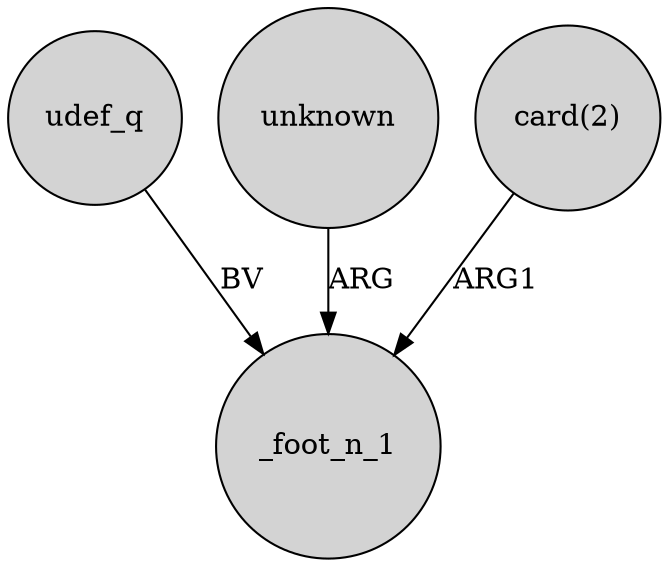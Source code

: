 digraph {
	node [shape=circle style=filled]
	udef_q -> _foot_n_1 [label=BV]
	unknown -> _foot_n_1 [label=ARG]
	"card(2)" -> _foot_n_1 [label=ARG1]
}
